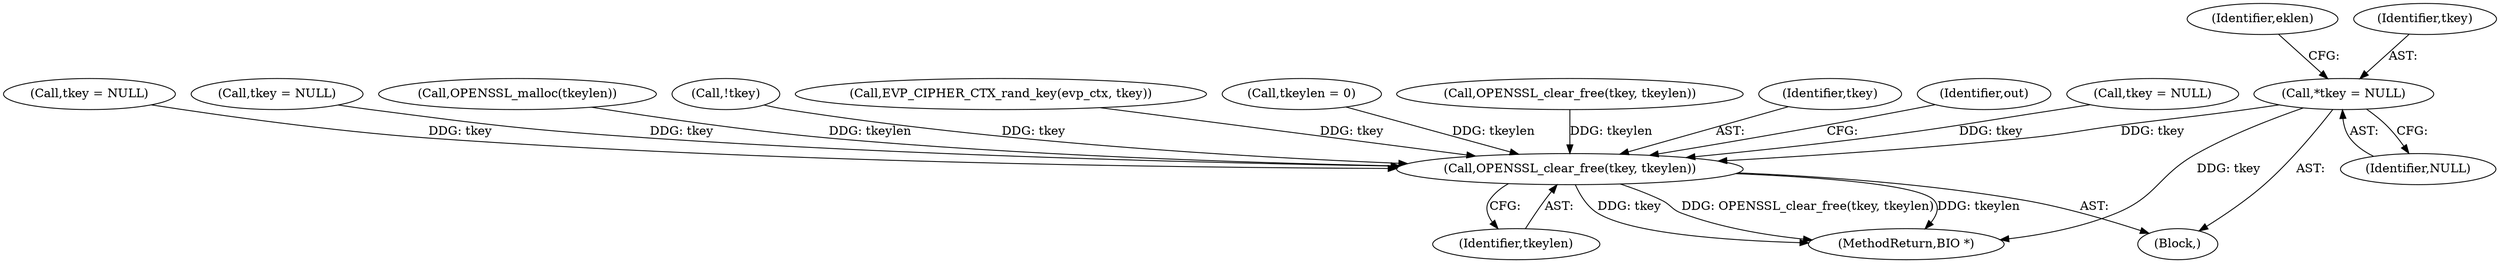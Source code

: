 digraph "0_openssl_59302b600e8d5b77ef144e447bb046fd7ab72686@pointer" {
"1000177" [label="(Call,*tkey = NULL)"];
"1000726" [label="(Call,OPENSSL_clear_free(tkey, tkeylen))"];
"1000739" [label="(MethodReturn,BIO *)"];
"1000730" [label="(Identifier,out)"];
"1000177" [label="(Call,*tkey = NULL)"];
"1000728" [label="(Identifier,tkeylen)"];
"1000610" [label="(Call,tkey = NULL)"];
"1000726" [label="(Call,OPENSSL_clear_free(tkey, tkeylen))"];
"1000182" [label="(Identifier,eklen)"];
"1000119" [label="(Block,)"];
"1000658" [label="(Call,tkey = NULL)"];
"1000179" [label="(Identifier,NULL)"];
"1000634" [label="(Call,tkey = NULL)"];
"1000586" [label="(Call,OPENSSL_malloc(tkeylen))"];
"1000589" [label="(Call,!tkey)"];
"1000594" [label="(Call,EVP_CIPHER_CTX_rand_key(evp_ctx, tkey))"];
"1000185" [label="(Call,tkeylen = 0)"];
"1000655" [label="(Call,OPENSSL_clear_free(tkey, tkeylen))"];
"1000727" [label="(Identifier,tkey)"];
"1000178" [label="(Identifier,tkey)"];
"1000177" -> "1000119"  [label="AST: "];
"1000177" -> "1000179"  [label="CFG: "];
"1000178" -> "1000177"  [label="AST: "];
"1000179" -> "1000177"  [label="AST: "];
"1000182" -> "1000177"  [label="CFG: "];
"1000177" -> "1000739"  [label="DDG: tkey"];
"1000177" -> "1000726"  [label="DDG: tkey"];
"1000726" -> "1000119"  [label="AST: "];
"1000726" -> "1000728"  [label="CFG: "];
"1000727" -> "1000726"  [label="AST: "];
"1000728" -> "1000726"  [label="AST: "];
"1000730" -> "1000726"  [label="CFG: "];
"1000726" -> "1000739"  [label="DDG: tkey"];
"1000726" -> "1000739"  [label="DDG: OPENSSL_clear_free(tkey, tkeylen)"];
"1000726" -> "1000739"  [label="DDG: tkeylen"];
"1000589" -> "1000726"  [label="DDG: tkey"];
"1000634" -> "1000726"  [label="DDG: tkey"];
"1000658" -> "1000726"  [label="DDG: tkey"];
"1000610" -> "1000726"  [label="DDG: tkey"];
"1000594" -> "1000726"  [label="DDG: tkey"];
"1000185" -> "1000726"  [label="DDG: tkeylen"];
"1000586" -> "1000726"  [label="DDG: tkeylen"];
"1000655" -> "1000726"  [label="DDG: tkeylen"];
}
